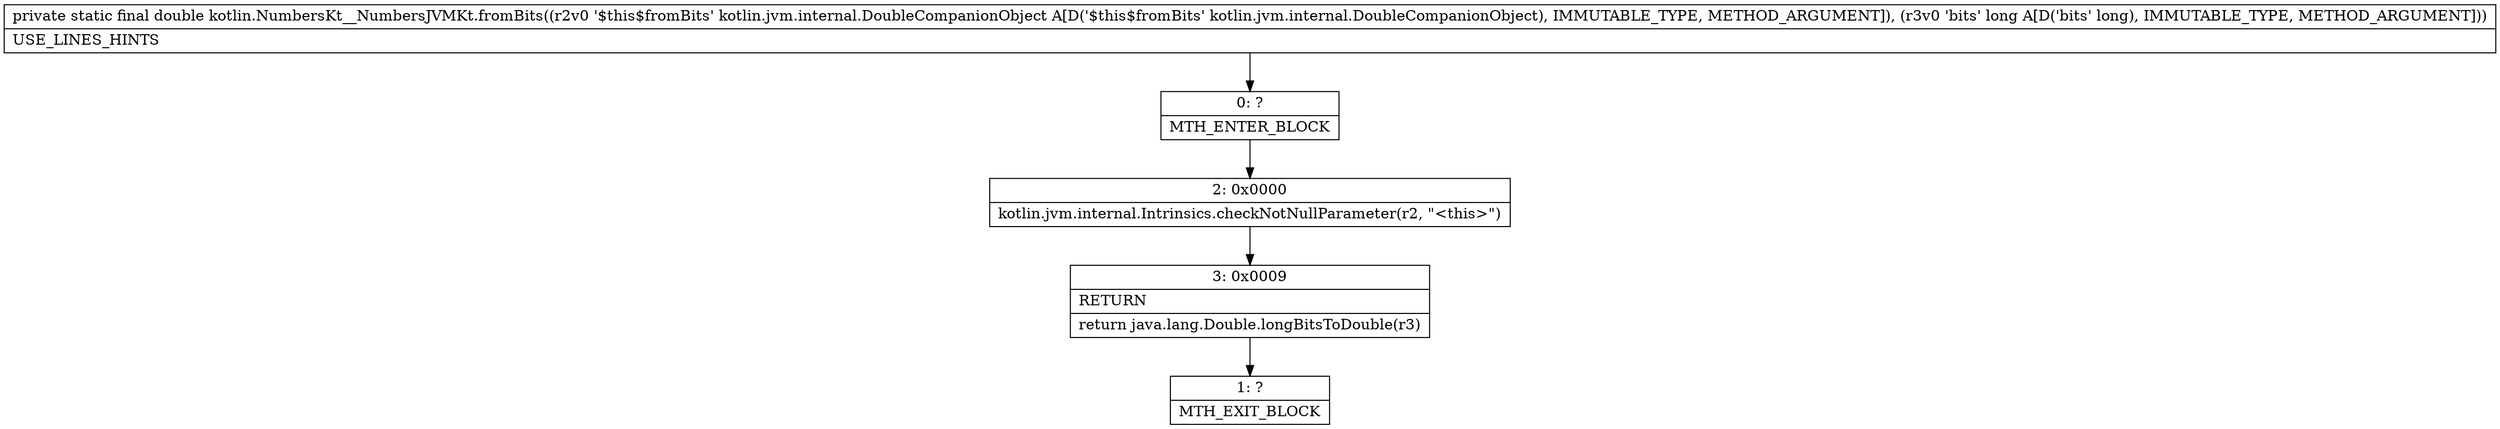 digraph "CFG forkotlin.NumbersKt__NumbersJVMKt.fromBits(Lkotlin\/jvm\/internal\/DoubleCompanionObject;J)D" {
Node_0 [shape=record,label="{0\:\ ?|MTH_ENTER_BLOCK\l}"];
Node_2 [shape=record,label="{2\:\ 0x0000|kotlin.jvm.internal.Intrinsics.checkNotNullParameter(r2, \"\<this\>\")\l}"];
Node_3 [shape=record,label="{3\:\ 0x0009|RETURN\l|return java.lang.Double.longBitsToDouble(r3)\l}"];
Node_1 [shape=record,label="{1\:\ ?|MTH_EXIT_BLOCK\l}"];
MethodNode[shape=record,label="{private static final double kotlin.NumbersKt__NumbersJVMKt.fromBits((r2v0 '$this$fromBits' kotlin.jvm.internal.DoubleCompanionObject A[D('$this$fromBits' kotlin.jvm.internal.DoubleCompanionObject), IMMUTABLE_TYPE, METHOD_ARGUMENT]), (r3v0 'bits' long A[D('bits' long), IMMUTABLE_TYPE, METHOD_ARGUMENT]))  | USE_LINES_HINTS\l}"];
MethodNode -> Node_0;Node_0 -> Node_2;
Node_2 -> Node_3;
Node_3 -> Node_1;
}

